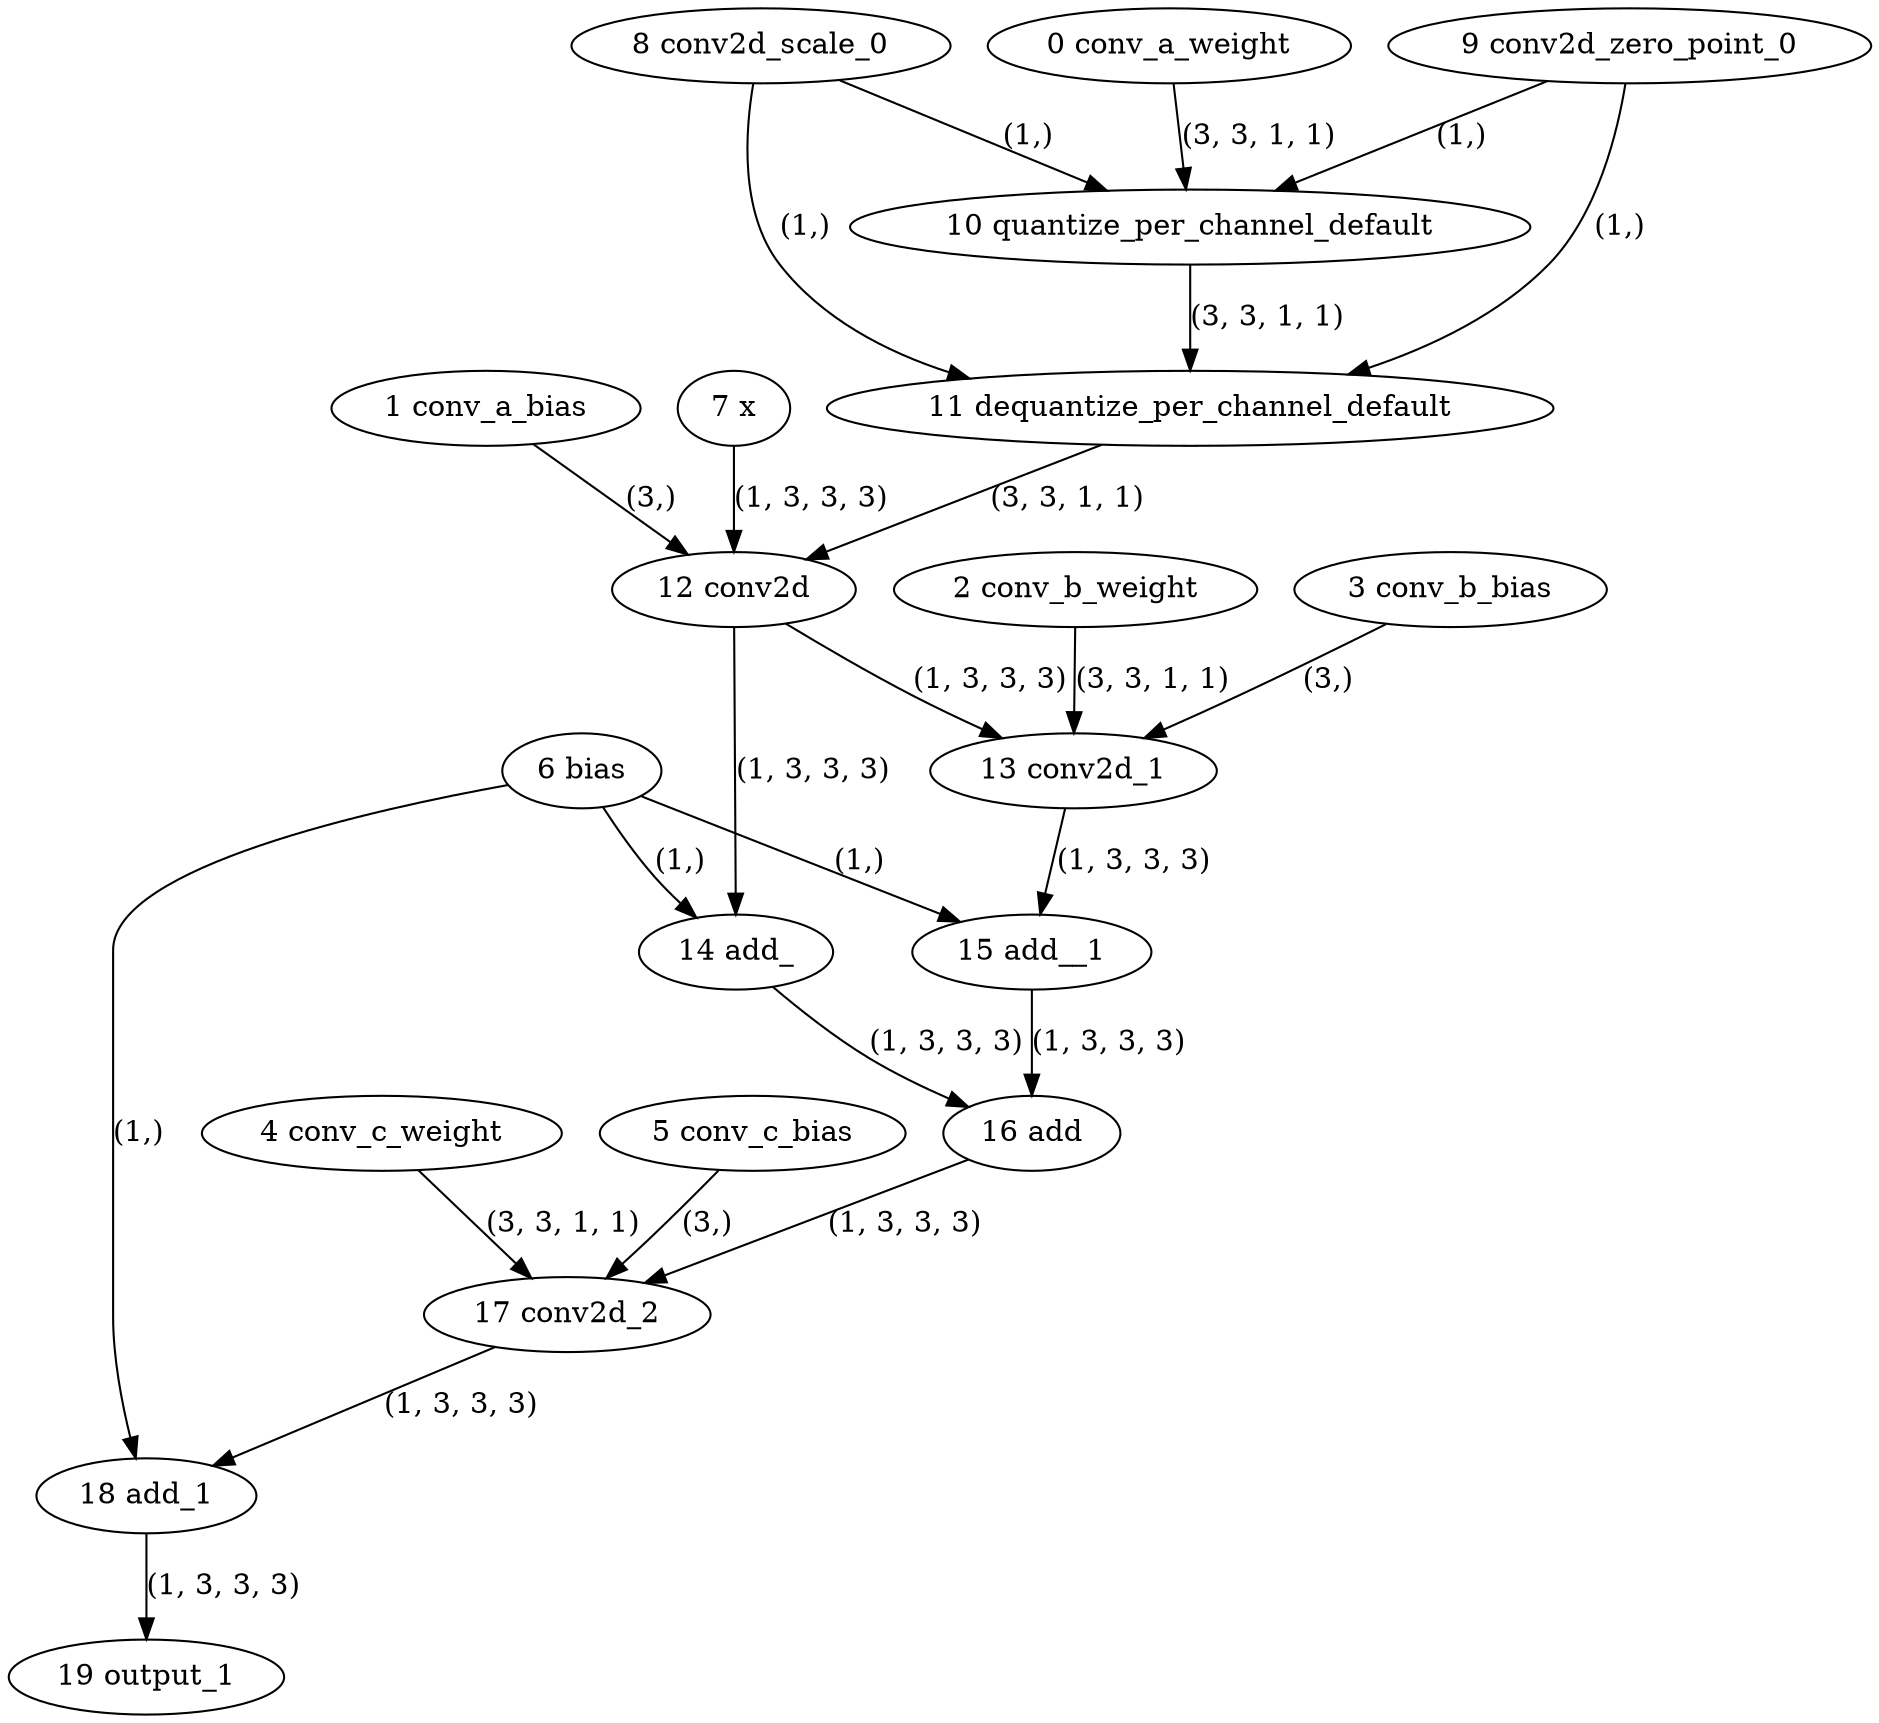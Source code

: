 strict digraph  {
"0 conv_a_weight" [id=0, type=get_attr];
"1 conv_a_bias" [id=1, type=get_attr];
"2 conv_b_weight" [id=2, type=get_attr];
"3 conv_b_bias" [id=3, type=get_attr];
"4 conv_c_weight" [id=4, type=get_attr];
"5 conv_c_bias" [id=5, type=get_attr];
"6 bias" [id=6, type=get_attr];
"7 x" [id=7, type=input];
"8 conv2d_scale_0" [id=8, type=get_attr];
"9 conv2d_zero_point_0" [id=9, type=get_attr];
"10 quantize_per_channel_default" [id=10, type=quantize_per_channel];
"11 dequantize_per_channel_default" [id=11, type=dequantize_per_channel];
"12 conv2d" [id=12, type=conv2d];
"13 conv2d_1" [id=13, type=conv2d];
"14 add_" [id=14, type=add_];
"15 add__1" [id=15, type=add_];
"16 add" [id=16, type=add];
"17 conv2d_2" [id=17, type=conv2d];
"18 add_1" [id=18, type=add];
"19 output_1" [id=19, type=output];
"0 conv_a_weight" -> "10 quantize_per_channel_default"  [label="(3, 3, 1, 1)", style=solid];
"1 conv_a_bias" -> "12 conv2d"  [label="(3,)", style=solid];
"2 conv_b_weight" -> "13 conv2d_1"  [label="(3, 3, 1, 1)", style=solid];
"3 conv_b_bias" -> "13 conv2d_1"  [label="(3,)", style=solid];
"4 conv_c_weight" -> "17 conv2d_2"  [label="(3, 3, 1, 1)", style=solid];
"5 conv_c_bias" -> "17 conv2d_2"  [label="(3,)", style=solid];
"6 bias" -> "14 add_"  [label="(1,)", style=solid];
"6 bias" -> "15 add__1"  [label="(1,)", style=solid];
"6 bias" -> "18 add_1"  [label="(1,)", style=solid];
"7 x" -> "12 conv2d"  [label="(1, 3, 3, 3)", style=solid];
"8 conv2d_scale_0" -> "10 quantize_per_channel_default"  [label="(1,)", style=solid];
"8 conv2d_scale_0" -> "11 dequantize_per_channel_default"  [label="(1,)", style=solid];
"9 conv2d_zero_point_0" -> "10 quantize_per_channel_default"  [label="(1,)", style=solid];
"9 conv2d_zero_point_0" -> "11 dequantize_per_channel_default"  [label="(1,)", style=solid];
"10 quantize_per_channel_default" -> "11 dequantize_per_channel_default"  [label="(3, 3, 1, 1)", style=solid];
"11 dequantize_per_channel_default" -> "12 conv2d"  [label="(3, 3, 1, 1)", style=solid];
"12 conv2d" -> "13 conv2d_1"  [label="(1, 3, 3, 3)", style=solid];
"12 conv2d" -> "14 add_"  [label="(1, 3, 3, 3)", style=solid];
"13 conv2d_1" -> "15 add__1"  [label="(1, 3, 3, 3)", style=solid];
"14 add_" -> "16 add"  [label="(1, 3, 3, 3)", style=solid];
"15 add__1" -> "16 add"  [label="(1, 3, 3, 3)", style=solid];
"16 add" -> "17 conv2d_2"  [label="(1, 3, 3, 3)", style=solid];
"17 conv2d_2" -> "18 add_1"  [label="(1, 3, 3, 3)", style=solid];
"18 add_1" -> "19 output_1"  [label="(1, 3, 3, 3)", style=solid];
}
